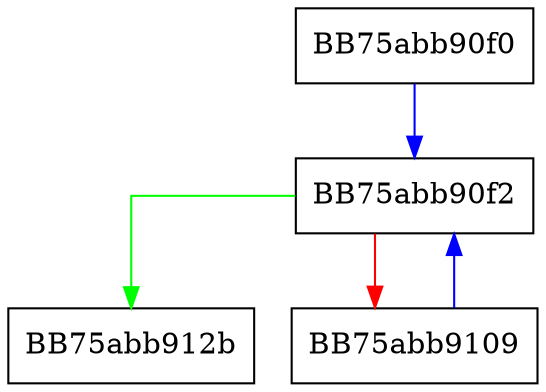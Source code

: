 digraph getlastinstructions {
  node [shape="box"];
  graph [splines=ortho];
  BB75abb90f0 -> BB75abb90f2 [color="blue"];
  BB75abb90f2 -> BB75abb912b [color="green"];
  BB75abb90f2 -> BB75abb9109 [color="red"];
  BB75abb9109 -> BB75abb90f2 [color="blue"];
}